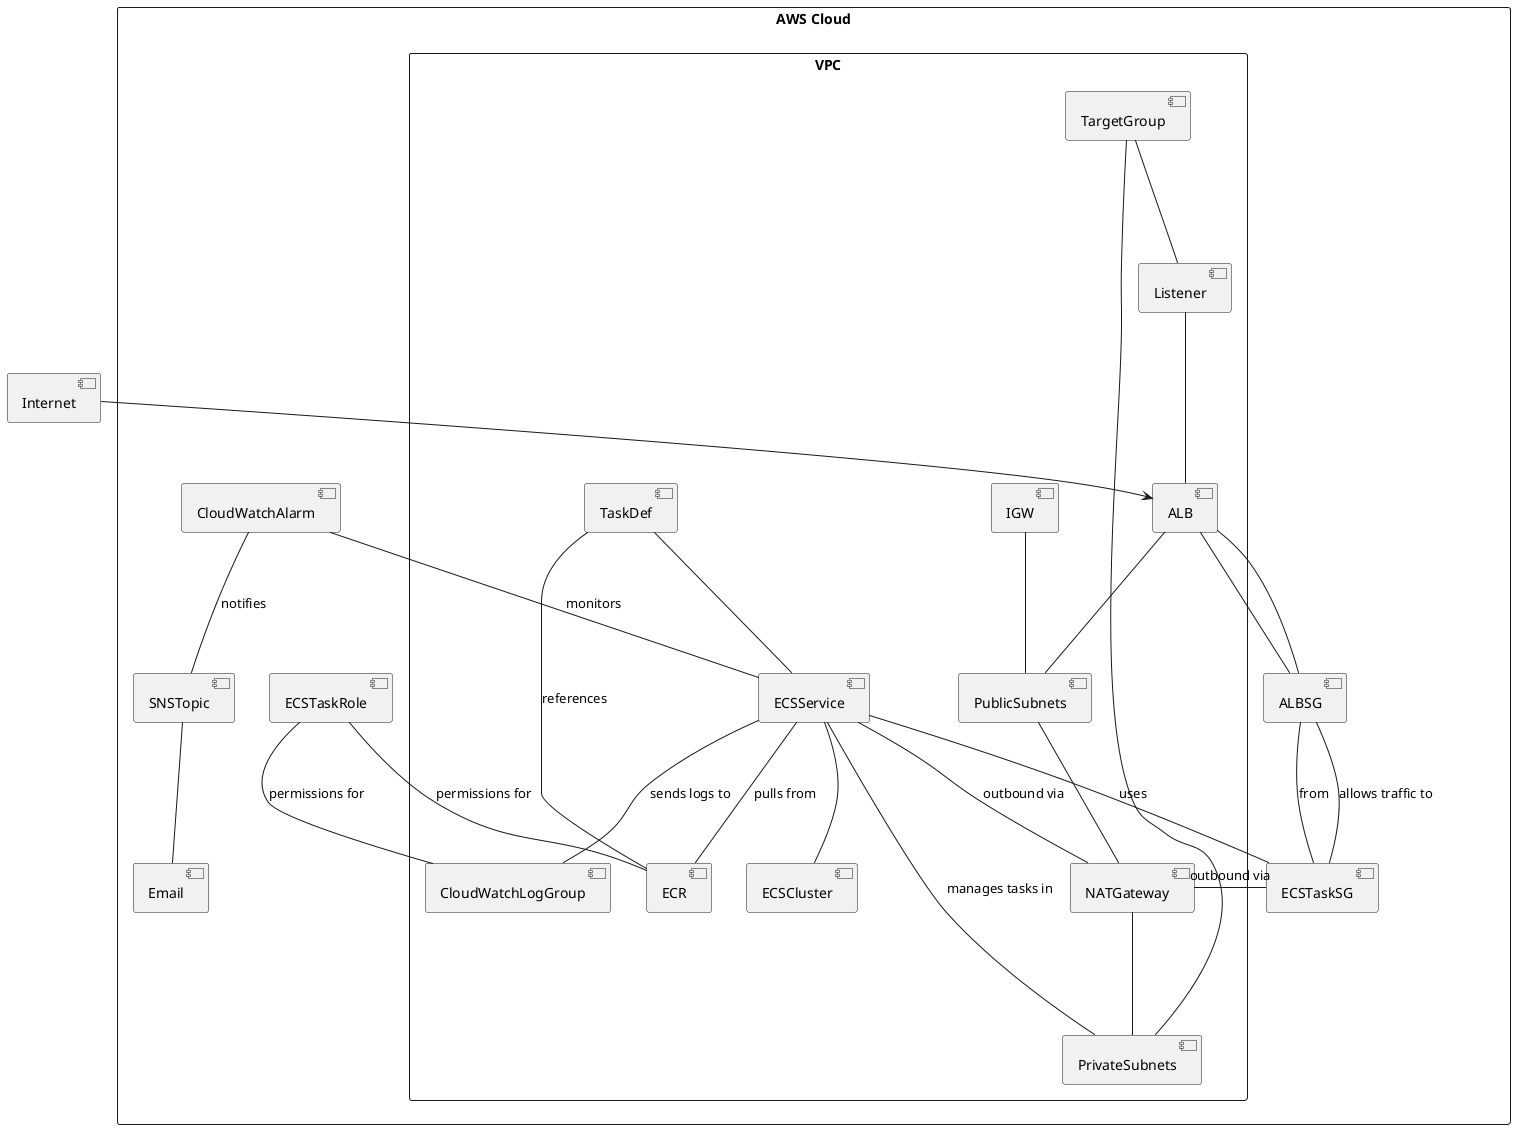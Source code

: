 @startuml
component Internet

rectangle "AWS Cloud" {
    rectangle "VPC" {
        component IGW
        component PublicSubnets
        component PrivateSubnets
        component NATGateway

        component ALB
        component Listener
        component TargetGroup

        component ECSCluster
        component ECSService
        component TaskDef
        
        component ECR
        component CloudWatchLogGroup
    }

    component ALBSG
    component ECSTaskSG
    component ECSTaskRole

    component CloudWatchAlarm
    component SNSTopic
    component Email

    ' Connections
    Internet --> ALB

    IGW --- PublicSubnets
    PublicSubnets --- NATGateway
    NATGateway --- PrivateSubnets

    ALB --- PublicSubnets
    Listener --- ALB
    TargetGroup --- Listener
    TargetGroup --- PrivateSubnets
    
    ECSService --- ECSCluster
    TaskDef --- ECSService
    ECSService --- PrivateSubnets : "manages tasks in"
    
    TaskDef --- ECR : "references"
    ECSService --- ECR : "pulls from"
    ECSService --- CloudWatchLogGroup : "sends logs to"
    ECSService --- NATGateway : "outbound via"

    ALB --- ALBSG
    ECSService --- ECSTaskSG : "uses"
    
    ALBSG --- ALB
    ALBSG --- ECSTaskSG : "allows traffic to"

    ECSTaskSG --- ALBSG : "from"
    ECSTaskSG --- NATGateway : "outbound via"

    ECSTaskRole --- ECR : "permissions for"
    ECSTaskRole --- CloudWatchLogGroup : "permissions for"

    CloudWatchAlarm --- ECSService : "monitors"
    CloudWatchAlarm --- SNSTopic : "notifies"
    SNSTopic --- Email
}
@enduml